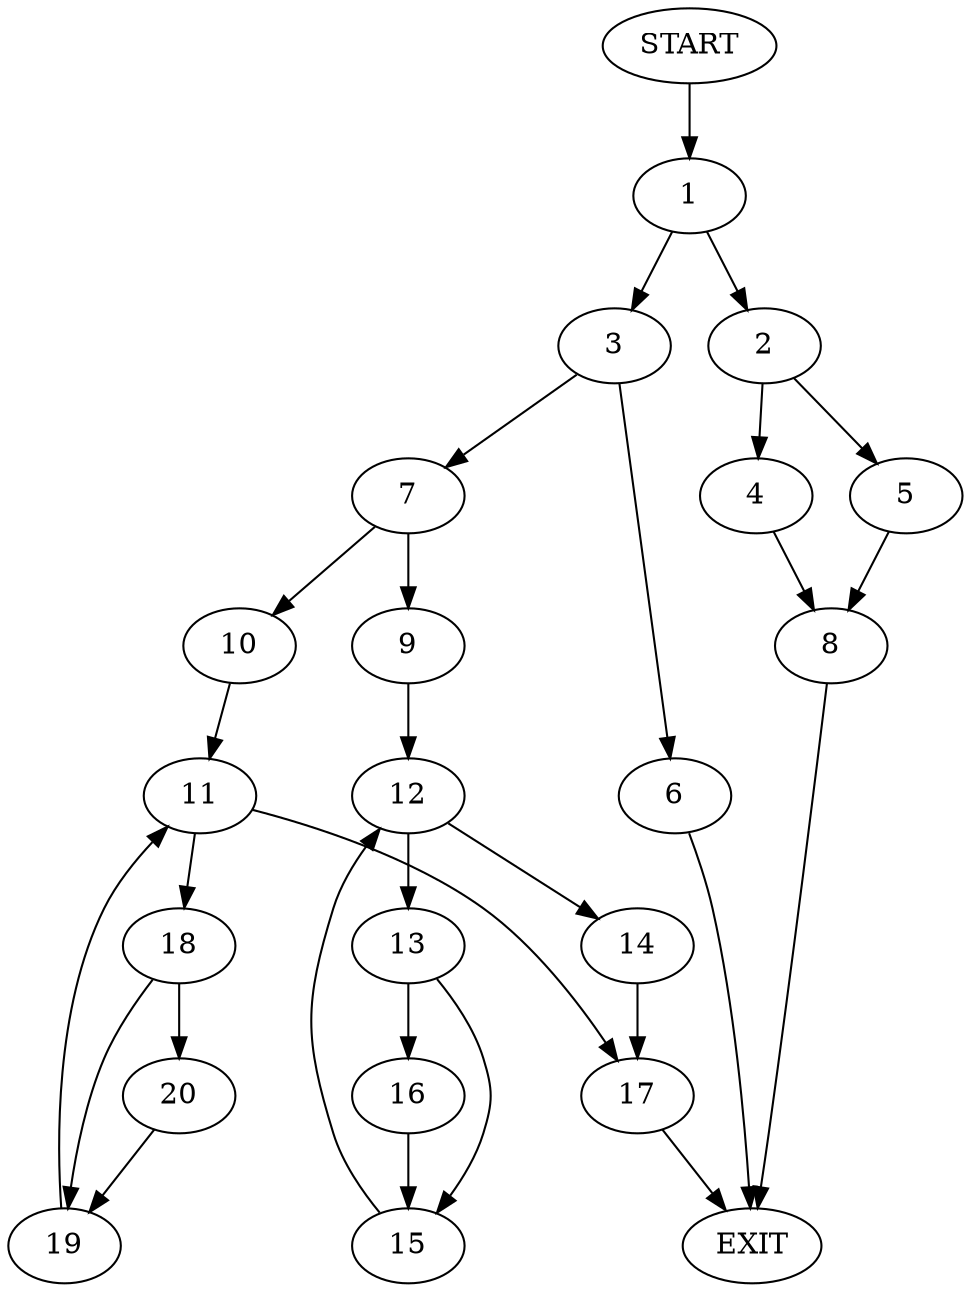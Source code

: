 digraph {
0 [label="START"]
21 [label="EXIT"]
0 -> 1
1 -> 2
1 -> 3
2 -> 4
2 -> 5
3 -> 6
3 -> 7
5 -> 8
4 -> 8
8 -> 21
7 -> 9
7 -> 10
6 -> 21
10 -> 11
9 -> 12
12 -> 13
12 -> 14
13 -> 15
13 -> 16
14 -> 17
15 -> 12
16 -> 15
17 -> 21
11 -> 18
11 -> 17
18 -> 19
18 -> 20
19 -> 11
20 -> 19
}
